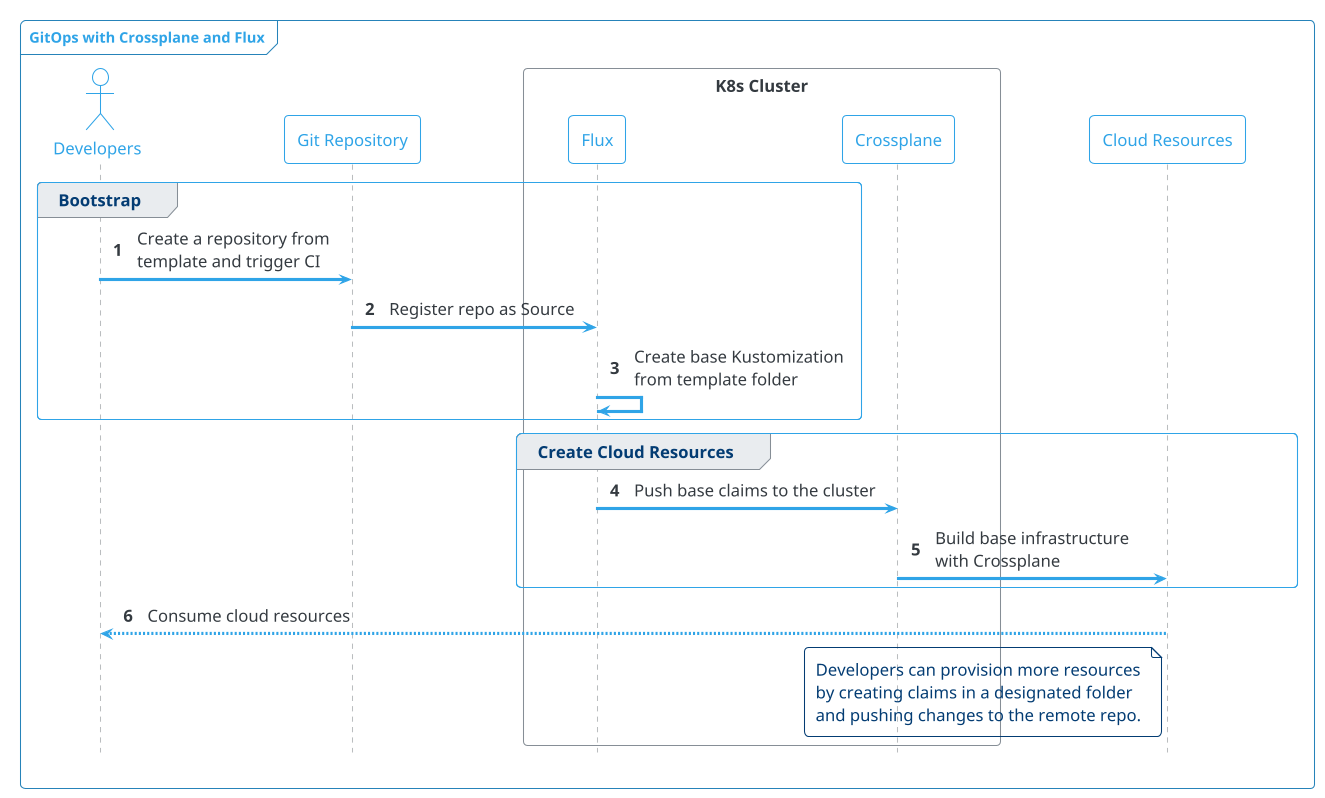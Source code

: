 @startuml
!theme cerulean-outline

mainframe **GitOps with Crossplane and Flux**
hide footbox
autonumber

skinparam DefaultFontSize 16
skinparam BackgroundColor white
'scale 1024 width
'scale 768 height

actor "Developers" as dev
participant "Git Repository" as repo
'==Bootstrap Repository== 
group Bootstrap
dev -> repo : Create a repository from\ntemplate and trigger CI
box "K8s Cluster"
    participant "Flux" as flux
    participant "Crossplane" as crossplane
end box
repo -> flux : Register repo as Source
flux -> flux : Create base Kustomization\nfrom template folder
end

group Create Cloud Resources
    flux -> crossplane : Push base claims to the cluster
    participant "Cloud Resources" as cloud_infra
    crossplane -> cloud_infra : Build base infrastructure\nwith Crossplane 
end group

dev <--- cloud_infra : Consume cloud resources
note left of cloud_infra
    Developers can provision more resources
    by creating claims in a designated folder
    and pushing changes to the remote repo.
end note
@enduml
